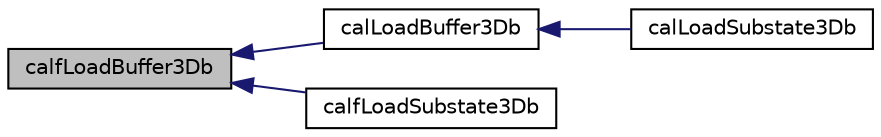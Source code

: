 digraph "calfLoadBuffer3Db"
{
  edge [fontname="Helvetica",fontsize="10",labelfontname="Helvetica",labelfontsize="10"];
  node [fontname="Helvetica",fontsize="10",shape=record];
  rankdir="LR";
  Node1 [label="calfLoadBuffer3Db",height=0.2,width=0.4,color="black", fillcolor="grey75", style="filled" fontcolor="black"];
  Node1 -> Node2 [dir="back",color="midnightblue",fontsize="10",style="solid",fontname="Helvetica"];
  Node2 [label="calLoadBuffer3Db",height=0.2,width=0.4,color="black", fillcolor="white", style="filled",URL="$cal3_d_buffer_i_o_8h.html#a515df9ae9b13074b1eede0036bde9c4d",tooltip="Loads a byte substate from file. "];
  Node2 -> Node3 [dir="back",color="midnightblue",fontsize="10",style="solid",fontname="Helvetica"];
  Node3 [label="calLoadSubstate3Db",height=0.2,width=0.4,color="black", fillcolor="white", style="filled",URL="$cal3_d_i_o_8h.html#a9aa4d215177a1abb81eb7fa1a6f59308",tooltip="Loads a byte substate from file. "];
  Node1 -> Node4 [dir="back",color="midnightblue",fontsize="10",style="solid",fontname="Helvetica"];
  Node4 [label="calfLoadSubstate3Db",height=0.2,width=0.4,color="black", fillcolor="white", style="filled",URL="$cal3_d_i_o_8h.html#a9801561c78027992315c0cb2e37e5295",tooltip="Loads a byte substate from file. "];
}
